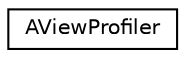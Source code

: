 digraph "Graphical Class Hierarchy"
{
 // LATEX_PDF_SIZE
  edge [fontname="Helvetica",fontsize="10",labelfontname="Helvetica",labelfontsize="10"];
  node [fontname="Helvetica",fontsize="10",shape=record];
  rankdir="LR";
  Node0 [label="AViewProfiler",height=0.2,width=0.4,color="black", fillcolor="white", style="filled",URL="$classAViewProfiler.html",tooltip=" "];
}
